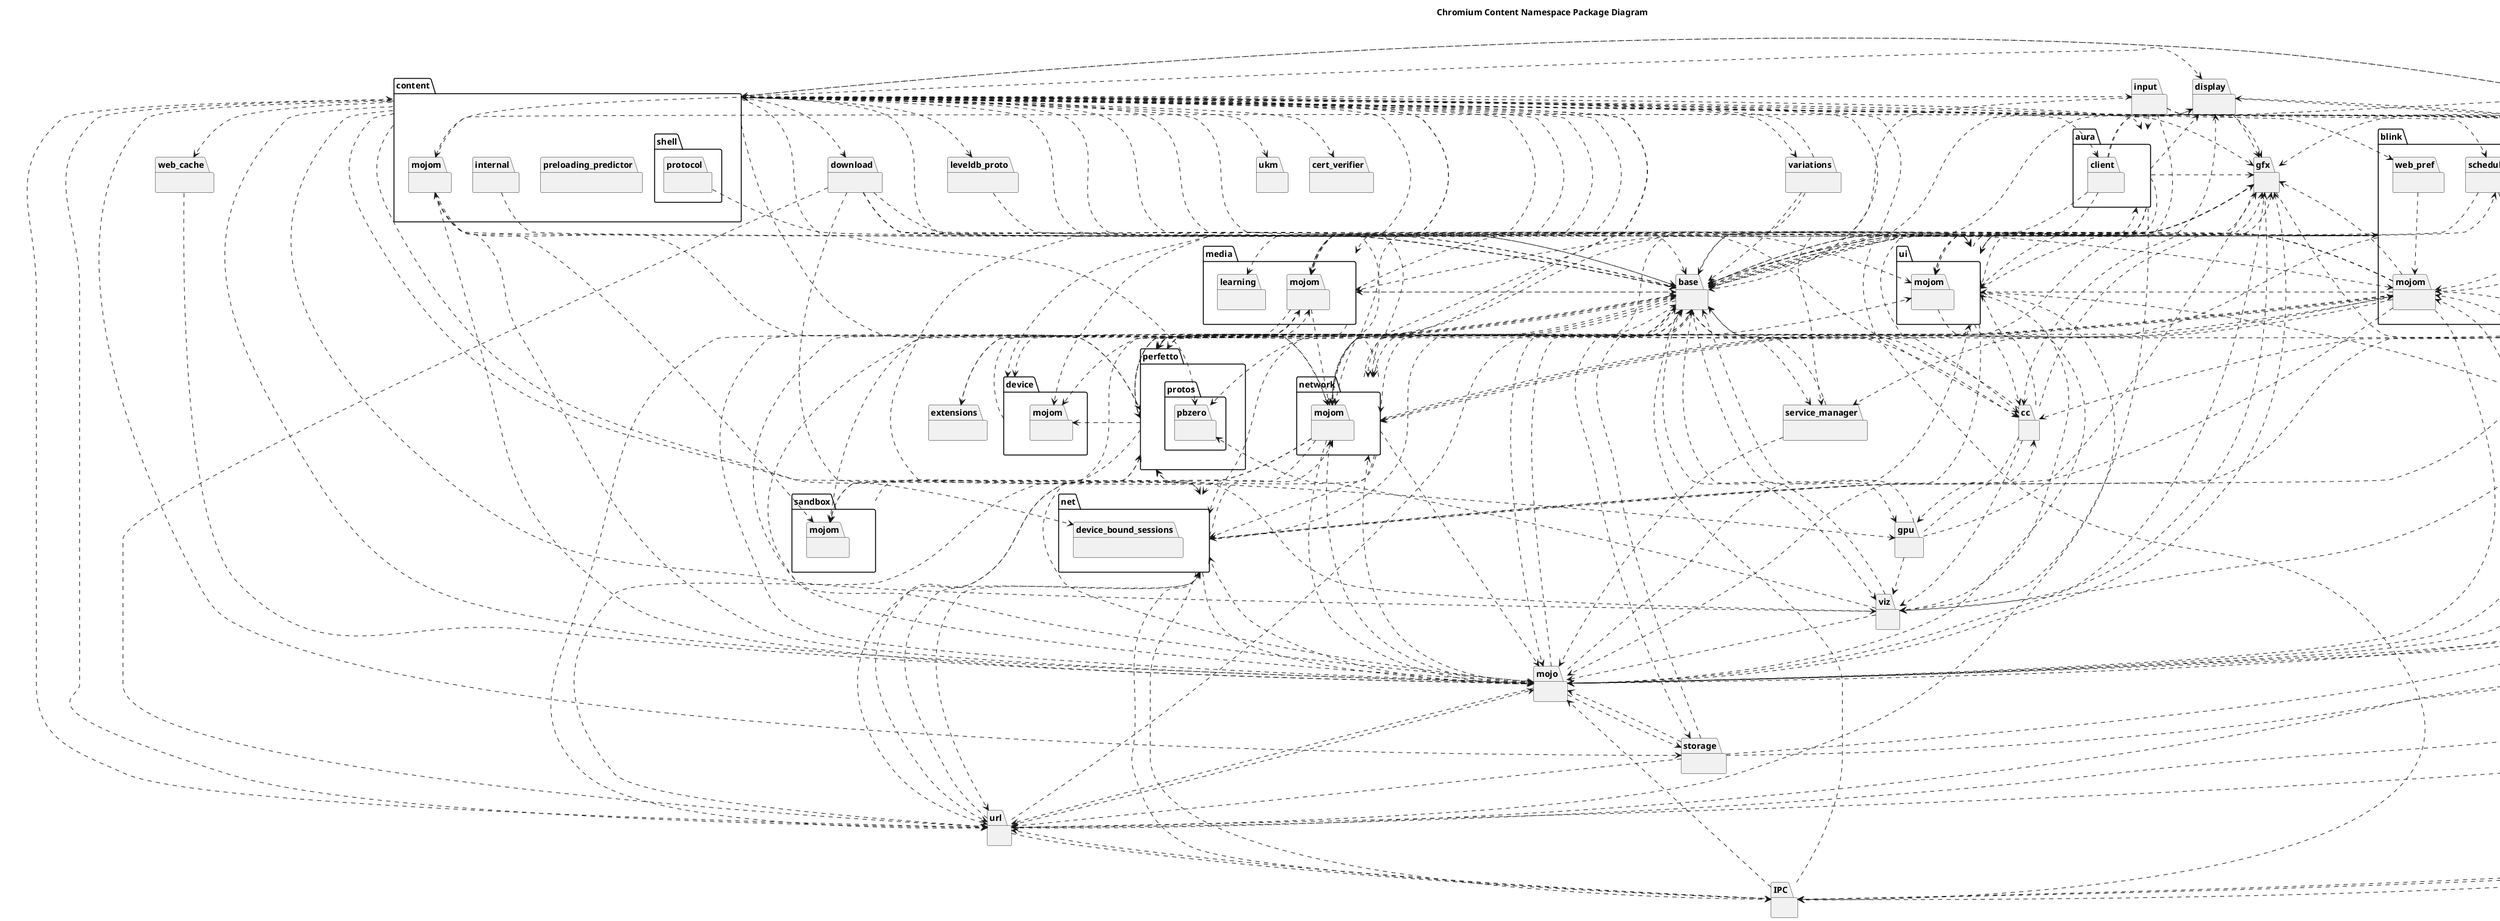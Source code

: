 @startuml
title Chromium Content Namespace Package Diagram
package [aura] as C_0007276010367094549026 [[{aura}]] {
package [client] as C_0013942373152477995712 [[{client}]] {
}
}
package [gfx] as C_0001097207445887873451 [[{gfx}]] {
}
package [content] as C_0007443789900200112731 [[{content}]] {
package [preloading_predictor] as C_0016751578460382375164 [[{preloading_predictor}]] {
}
package [internal] as C_0001880843311299487153 [[{internal}]] {
}
package [shell] as C_0012470759755726629870 [[{shell}]] {
package [protocol] as C_0008165287935103762180 [[{protocol}]] {
}
}
package [mojom] as C_0016439248259605566676 [[{mojom}]] {
}
}
package [perfetto] as C_0006340954454079654309 [[{perfetto}]] {
package [protos] as C_0002333877311747429921 [[{protos}]] {
package [pbzero] as C_0010755149708842984996 [[{pbzero}]] {
}
}
}
package [base] as C_0004833921248397714067 [[{base}]] {
}
package [blink] as C_0004775057053781417343 [[{blink}]] {
package [mojom] as C_0002138104841302707784 [[{mojom}]] {
}
package [web_pref] as C_0017882707309267853258 [[{web_pref}]] {
}
package [scheduler] as C_0002147391769399245753 [[{scheduler}]] {
}
}
package [mojo] as C_0012114522692558505852 [[{mojo}]] {
}
package [net] as C_0012129487413796876999 [[{net}]] {
package [device_bound_sessions] as C_0004727787215684247651 [[{device_bound_sessions}]] {
}
}
package [network] as C_0007638827100208757063 [[{network}]] {
package [mojom] as C_0004313965454093239219 [[{mojom}]] {
}
}
package [service_manager] as C_0002446860621370396924 [[{service_manager}]] {
}
package [ui] as C_0006015631303731670575 [[{ui}]] {
package [mojom] as C_0015595733675298924475 [[{mojom}]] {
}
}
package [url] as C_0000208035211952740358 [[{url}]] {
}
package [cc] as C_0002185702721145304978 [[{cc}]] {
}
package [device] as C_0010733767172209296355 [[{device}]] {
package [mojom] as C_0012343301063988247076 [[{mojom}]] {
}
}
package [input] as C_0008955751799556310764 [[{input}]] {
}
package [media] as C_0014739096179827029739 [[{media}]] {
package [mojom] as C_0008783839617097465426 [[{mojom}]] {
}
package [learning] as C_0017776074141467711887 [[{learning}]] {
}
}
package [switches] as C_0009907825584747869781 [[{switches}]] {
}
package [storage] as C_0015550872211904242098 [[{storage}]] {
}
package [leveldb_proto] as C_0015816730501116846293 [[{leveldb_proto}]] {
}
package [gpu] as C_0000591249019508442042 [[{gpu}]] {
}
package [download] as C_0006741054648089640799 [[{download}]] {
}
package [variations] as C_0013487702044628769424 [[{variations}]] {
}
package [performance_manager] as C_0016317866555794750819 [[{performance_manager}]] {
}
package [sandbox] as C_0005379722988297431805 [[{sandbox}]] {
package [mojom] as C_0007185146641893190286 [[{mojom}]] {
}
}
package [ukm] as C_0007632155703696867073 [[{ukm}]] {
}
package [viz] as C_0013791665102921926100 [[{viz}]] {
}
package [IPC] as C_0005197286273459830193 [[{IPC}]] {
}
package [display] as C_0000388932769688634476 [[{display}]] {
}
package [cert_verifier] as C_0003495983998558157298 [[{cert_verifier}]] {
}
package [features] as C_0007006955311303671280 [[{features}]] {
}
package [web_cache] as C_0008227056623634760897 [[{web_cache}]] {
}
package [extensions] as C_0004188905251479702916 [[{extensions}]] {
}
C_0007276010367094549026 ..> C_0004833921248397714067 [[{}]]
C_0007276010367094549026 ..> C_0001097207445887873451 [[{}]]
C_0007276010367094549026 ..> C_0006015631303731670575 [[{}]]
C_0007276010367094549026 ..> C_0015595733675298924475 [[{}]]
C_0007276010367094549026 ..> C_0002185702721145304978 [[{}]]
C_0007276010367094549026 ..> C_0000388932769688634476 [[{}]]
C_0007276010367094549026 ..> C_0013791665102921926100 [[{}]]
C_0013942373152477995712 ..> C_0006015631303731670575 [[{}]]
C_0013942373152477995712 ..> C_0004833921248397714067 [[{}]]
C_0013942373152477995712 ..> C_0001097207445887873451 [[{}]]
C_0013942373152477995712 ..> C_0000388932769688634476 [[{}]]
C_0001097207445887873451 ..> C_0004833921248397714067 [[{}]]
C_0001097207445887873451 ..> C_0012114522692558505852 [[{}]]
C_0001097207445887873451 ..> C_0005197286273459830193 [[{}]]
C_0001097207445887873451 ..> C_0006340954454079654309 [[{}]]
C_0001097207445887873451 ..> C_0002185702721145304978 [[{}]]
C_0007443789900200112731 ..> C_0007276010367094549026 [[{}]]
C_0007443789900200112731 ..> C_0013942373152477995712 [[{}]]
C_0007443789900200112731 ..> C_0001097207445887873451 [[{}]]
C_0007443789900200112731 ..> C_0004833921248397714067 [[{}]]
C_0007443789900200112731 ..> C_0000208035211952740358 [[{}]]
C_0007443789900200112731 ..> C_0004775057053781417343 [[{}]]
C_0007443789900200112731 ..> C_0002138104841302707784 [[{}]]
C_0007443789900200112731 ..> C_0006340954454079654309 [[{}]]
C_0007443789900200112731 ..> C_0010755149708842984996 [[{}]]
C_0007443789900200112731 ..> C_0006015631303731670575 [[{}]]
C_0007443789900200112731 ..> C_0004313965454093239219 [[{}]]
C_0007443789900200112731 ..> C_0012129487413796876999 [[{}]]
C_0007443789900200112731 ..> C_0002446860621370396924 [[{}]]
C_0007443789900200112731 ..> C_0012114522692558505852 [[{}]]
C_0007443789900200112731 ..> C_0016439248259605566676 [[{}]]
C_0007443789900200112731 ..> C_0007638827100208757063 [[{}]]
C_0007443789900200112731 ..> C_0005197286273459830193 [[{}]]
C_0007443789900200112731 ..> C_0012343301063988247076 [[{}]]
C_0007443789900200112731 ..> C_0017882707309267853258 [[{}]]
C_0007443789900200112731 ..> C_0002185702721145304978 [[{}]]
C_0007443789900200112731 ..> C_0008955751799556310764 [[{}]]
C_0007443789900200112731 ..> C_0015595733675298924475 [[{}]]
C_0007443789900200112731 ..> C_0004727787215684247651 [[{}]]
C_0007443789900200112731 ..> C_0013791665102921926100 [[{}]]
C_0007443789900200112731 ..> C_0008783839617097465426 [[{}]]
C_0007443789900200112731 ..> C_0015550872211904242098 [[{}]]
C_0007443789900200112731 ..> C_0015816730501116846293 [[{}]]
C_0007443789900200112731 ..> C_0000591249019508442042 [[{}]]
C_0007443789900200112731 ..> C_0014739096179827029739 [[{}]]
C_0007443789900200112731 ..> C_0017776074141467711887 [[{}]]
C_0007443789900200112731 ..> C_0006741054648089640799 [[{}]]
C_0007443789900200112731 ..> C_0013487702044628769424 [[{}]]
C_0007443789900200112731 ..> C_0016317866555794750819 [[{}]]
C_0007443789900200112731 ..> C_0010733767172209296355 [[{}]]
C_0007443789900200112731 ..> C_0007632155703696867073 [[{}]]
C_0007443789900200112731 ..> C_0000388932769688634476 [[{}]]
C_0007443789900200112731 ..> C_0003495983998558157298 [[{}]]
C_0007443789900200112731 ..> C_0002147391769399245753 [[{}]]
C_0007443789900200112731 ..> C_0008227056623634760897 [[{}]]
C_0007443789900200112731 ..> C_0004188905251479702916 [[{}]]
C_0001880843311299487153 ..> C_0004833921248397714067 [[{}]]
C_0008165287935103762180 ..> C_0004833921248397714067 [[{}]]
C_0016439248259605566676 ..> C_0012114522692558505852 [[{}]]
C_0016439248259605566676 ..> C_0004833921248397714067 [[{}]]
C_0016439248259605566676 ..> C_0006340954454079654309 [[{}]]
C_0016439248259605566676 ..> C_0007185146641893190286 [[{}]]
C_0016439248259605566676 ..> C_0004775057053781417343 [[{}]]
C_0006340954454079654309 ..> C_0004313965454093239219 [[{}]]
C_0006340954454079654309 ..> C_0007185146641893190286 [[{}]]
C_0006340954454079654309 ..> C_0002138104841302707784 [[{}]]
C_0006340954454079654309 ..> C_0015595733675298924475 [[{}]]
C_0006340954454079654309 ..> C_0012343301063988247076 [[{}]]
C_0006340954454079654309 ..> C_0008783839617097465426 [[{}]]
C_0006340954454079654309 ..> C_0004833921248397714067 [[{}]]
C_0004833921248397714067 ..> C_0006015631303731670575 [[{}]]
C_0004833921248397714067 ..> C_0012129487413796876999 [[{}]]
C_0004833921248397714067 ..> C_0014739096179827029739 [[{}]]
C_0004833921248397714067 ..> C_0004188905251479702916 [[{}]]
C_0004833921248397714067 ..> C_0007443789900200112731 [[{}]]
C_0004833921248397714067 ..> C_0004775057053781417343 [[{}]]
C_0004833921248397714067 ..> C_0013791665102921926100 [[{}]]
C_0004833921248397714067 ..> C_0015550872211904242098 [[{}]]
C_0004833921248397714067 ..> C_0010733767172209296355 [[{}]]
C_0004833921248397714067 ..> C_0002185702721145304978 [[{}]]
C_0004833921248397714067 ..> C_0002147391769399245753 [[{}]]
C_0004833921248397714067 ..> C_0002446860621370396924 [[{}]]
C_0004833921248397714067 ..> C_0012114522692558505852 [[{}]]
C_0004833921248397714067 ..> C_0000591249019508442042 [[{}]]
C_0004833921248397714067 ..> C_0006340954454079654309 [[{}]]
C_0004833921248397714067 ..> C_0007638827100208757063 [[{}]]
C_0004775057053781417343 ..> C_0004833921248397714067 [[{}]]
C_0004775057053781417343 ..> C_0001097207445887873451 [[{}]]
C_0004775057053781417343 ..> C_0006015631303731670575 [[{}]]
C_0004775057053781417343 ..> C_0004313965454093239219 [[{}]]
C_0004775057053781417343 ..> C_0007638827100208757063 [[{}]]
C_0004775057053781417343 ..> C_0000208035211952740358 [[{}]]
C_0004775057053781417343 ..> C_0012129487413796876999 [[{}]]
C_0004775057053781417343 ..> C_0007443789900200112731 [[{}]]
C_0004775057053781417343 ..> C_0014739096179827029739 [[{}]]
C_0004775057053781417343 ..> C_0012114522692558505852 [[{}]]
C_0004775057053781417343 ..> C_0008783839617097465426 [[{}]]
C_0004775057053781417343 ..> C_0015595733675298924475 [[{}]]
C_0004775057053781417343 ..> C_0002185702721145304978 [[{}]]
C_0004775057053781417343 ..> C_0013791665102921926100 [[{}]]
C_0004775057053781417343 ..> C_0000388932769688634476 [[{}]]
C_0002138104841302707784 ..> C_0012114522692558505852 [[{}]]
C_0002138104841302707784 ..> C_0004833921248397714067 [[{}]]
C_0002138104841302707784 ..> C_0006340954454079654309 [[{}]]
C_0002138104841302707784 ..> C_0004313965454093239219 [[{}]]
C_0002138104841302707784 ..> C_0012343301063988247076 [[{}]]
C_0002138104841302707784 ..> C_0001097207445887873451 [[{}]]
C_0002138104841302707784 ..> C_0008783839617097465426 [[{}]]
C_0002138104841302707784 ..> C_0000208035211952740358 [[{}]]
C_0002138104841302707784 ..> C_0012129487413796876999 [[{}]]
C_0002138104841302707784 ..> C_0015595733675298924475 [[{}]]
C_0002138104841302707784 ..> C_0007638827100208757063 [[{}]]
C_0002138104841302707784 ..> C_0006015631303731670575 [[{}]]
C_0017882707309267853258 ..> C_0002138104841302707784 [[{}]]
C_0002147391769399245753 ..> C_0004833921248397714067 [[{}]]
C_0002147391769399245753 ..> C_0005197286273459830193 [[{}]]
C_0012114522692558505852 ..> C_0006340954454079654309 [[{}]]
C_0012114522692558505852 ..> C_0012129487413796876999 [[{}]]
C_0012114522692558505852 ..> C_0004313965454093239219 [[{}]]
C_0012114522692558505852 ..> C_0002138104841302707784 [[{}]]
C_0012114522692558505852 ..> C_0004833921248397714067 [[{}]]
C_0012114522692558505852 ..> C_0001097207445887873451 [[{}]]
C_0012114522692558505852 ..> C_0008783839617097465426 [[{}]]
C_0012114522692558505852 ..> C_0016439248259605566676 [[{}]]
C_0012114522692558505852 ..> C_0000208035211952740358 [[{}]]
C_0012114522692558505852 ..> C_0004775057053781417343 [[{}]]
C_0012114522692558505852 ..> C_0015550872211904242098 [[{}]]
C_0012114522692558505852 ..> C_0007638827100208757063 [[{}]]
C_0012114522692558505852 ..> C_0006015631303731670575 [[{}]]
C_0012129487413796876999 ..> C_0004833921248397714067 [[{}]]
C_0012129487413796876999 ..> C_0000208035211952740358 [[{}]]
C_0012129487413796876999 ..> C_0004775057053781417343 [[{}]]
C_0012129487413796876999 ..> C_0005197286273459830193 [[{}]]
C_0012129487413796876999 ..> C_0012114522692558505852 [[{}]]
C_0012129487413796876999 ..> C_0004313965454093239219 [[{}]]
C_0012129487413796876999 ..> C_0006340954454079654309 [[{}]]
C_0007638827100208757063 ..> C_0012114522692558505852 [[{}]]
C_0007638827100208757063 ..> C_0004833921248397714067 [[{}]]
C_0007638827100208757063 ..> C_0002138104841302707784 [[{}]]
C_0007638827100208757063 ..> C_0000208035211952740358 [[{}]]
C_0007638827100208757063 ..> C_0012129487413796876999 [[{}]]
C_0007638827100208757063 ..> C_0006340954454079654309 [[{}]]
C_0004313965454093239219 ..> C_0012114522692558505852 [[{}]]
C_0004313965454093239219 ..> C_0004833921248397714067 [[{}]]
C_0004313965454093239219 ..> C_0006340954454079654309 [[{}]]
C_0004313965454093239219 ..> C_0012129487413796876999 [[{}]]
C_0004313965454093239219 ..> C_0000208035211952740358 [[{}]]
C_0004313965454093239219 ..> C_0007185146641893190286 [[{}]]
C_0002446860621370396924 ..> C_0004833921248397714067 [[{}]]
C_0002446860621370396924 ..> C_0012114522692558505852 [[{}]]
C_0006015631303731670575 ..> C_0012114522692558505852 [[{}]]
C_0006015631303731670575 ..> C_0004833921248397714067 [[{}]]
C_0006015631303731670575 ..> C_0001097207445887873451 [[{}]]
C_0006015631303731670575 ..> C_0000388932769688634476 [[{}]]
C_0006015631303731670575 ..> C_0010755149708842984996 [[{}]]
C_0006015631303731670575 ..> C_0006340954454079654309 [[{}]]
C_0006015631303731670575 ..> C_0005197286273459830193 [[{}]]
C_0006015631303731670575 ..> C_0013791665102921926100 [[{}]]
C_0006015631303731670575 ..> C_0002185702721145304978 [[{}]]
C_0006015631303731670575 ..> C_0000208035211952740358 [[{}]]
C_0006015631303731670575 ..> C_0007276010367094549026 [[{}]]
C_0015595733675298924475 ..> C_0012114522692558505852 [[{}]]
C_0000208035211952740358 ..> C_0004833921248397714067 [[{}]]
C_0000208035211952740358 ..> C_0006340954454079654309 [[{}]]
C_0000208035211952740358 ..> C_0004775057053781417343 [[{}]]
C_0000208035211952740358 ..> C_0005197286273459830193 [[{}]]
C_0000208035211952740358 ..> C_0012114522692558505852 [[{}]]
C_0000208035211952740358 ..> C_0012129487413796876999 [[{}]]
C_0000208035211952740358 ..> C_0007443789900200112731 [[{}]]
C_0002185702721145304978 ..> C_0004833921248397714067 [[{}]]
C_0002185702721145304978 ..> C_0006015631303731670575 [[{}]]
C_0002185702721145304978 ..> C_0013791665102921926100 [[{}]]
C_0002185702721145304978 ..> C_0001097207445887873451 [[{}]]
C_0002185702721145304978 ..> C_0000591249019508442042 [[{}]]
C_0010733767172209296355 ..> C_0004833921248397714067 [[{}]]
C_0008955751799556310764 ..> C_0006015631303731670575 [[{}]]
C_0008955751799556310764 ..> C_0002138104841302707784 [[{}]]
C_0008955751799556310764 ..> C_0004833921248397714067 [[{}]]
C_0008955751799556310764 ..> C_0004775057053781417343 [[{}]]
C_0008955751799556310764 ..> C_0007276010367094549026 [[{}]]
C_0014739096179827029739 ..> C_0004833921248397714067 [[{}]]
C_0014739096179827029739 ..> C_0001097207445887873451 [[{}]]
C_0014739096179827029739 ..> C_0012114522692558505852 [[{}]]
C_0008783839617097465426 ..> C_0012114522692558505852 [[{}]]
C_0008783839617097465426 ..> C_0004833921248397714067 [[{}]]
C_0008783839617097465426 ..> C_0000208035211952740358 [[{}]]
C_0008783839617097465426 ..> C_0006340954454079654309 [[{}]]
C_0008783839617097465426 ..> C_0001097207445887873451 [[{}]]
C_0008783839617097465426 ..> C_0004313965454093239219 [[{}]]
C_0008783839617097465426 ..> C_0007185146641893190286 [[{}]]
C_0015550872211904242098 ..> C_0004833921248397714067 [[{}]]
C_0015550872211904242098 ..> C_0004775057053781417343 [[{}]]
C_0015550872211904242098 ..> C_0002138104841302707784 [[{}]]
C_0015550872211904242098 ..> C_0000208035211952740358 [[{}]]
C_0015550872211904242098 ..> C_0012114522692558505852 [[{}]]
C_0015816730501116846293 ..> C_0004833921248397714067 [[{}]]
C_0000591249019508442042 ..> C_0004833921248397714067 [[{}]]
C_0000591249019508442042 ..> C_0001097207445887873451 [[{}]]
C_0000591249019508442042 ..> C_0013791665102921926100 [[{}]]
C_0000591249019508442042 ..> C_0002185702721145304978 [[{}]]
C_0006741054648089640799 ..> C_0004833921248397714067 [[{}]]
C_0006741054648089640799 ..> C_0000208035211952740358 [[{}]]
C_0006741054648089640799 ..> C_0012129487413796876999 [[{}]]
C_0006741054648089640799 ..> C_0006015631303731670575 [[{}]]
C_0006741054648089640799 ..> C_0004313965454093239219 [[{}]]
C_0006741054648089640799 ..> C_0007638827100208757063 [[{}]]
C_0013487702044628769424 ..> C_0004833921248397714067 [[{}]]
C_0013487702044628769424 ..> C_0007443789900200112731 [[{}]]
C_0013487702044628769424 ..> C_0007638827100208757063 [[{}]]
C_0016317866555794750819 ..> C_0002446860621370396924 [[{}]]
C_0016317866555794750819 ..> C_0007443789900200112731 [[{}]]
C_0016317866555794750819 ..> C_0012114522692558505852 [[{}]]
C_0016317866555794750819 ..> C_0004833921248397714067 [[{}]]
C_0016317866555794750819 ..> C_0002138104841302707784 [[{}]]
C_0016317866555794750819 ..> C_0004775057053781417343 [[{}]]
C_0005379722988297431805 ..> C_0004833921248397714067 [[{}]]
C_0013791665102921926100 ..> C_0006340954454079654309 [[{}]]
C_0013791665102921926100 ..> C_0010755149708842984996 [[{}]]
C_0013791665102921926100 ..> C_0004833921248397714067 [[{}]]
C_0013791665102921926100 ..> C_0012114522692558505852 [[{}]]
C_0013791665102921926100 ..> C_0001097207445887873451 [[{}]]
C_0005197286273459830193 ..> C_0004833921248397714067 [[{}]]
C_0005197286273459830193 ..> C_0012114522692558505852 [[{}]]
C_0005197286273459830193 ..> C_0012129487413796876999 [[{}]]
C_0005197286273459830193 ..> C_0000208035211952740358 [[{}]]
C_0000388932769688634476 ..> C_0001097207445887873451 [[{}]]
C_0000388932769688634476 ..> C_0012114522692558505852 [[{}]]
C_0000388932769688634476 ..> C_0004833921248397714067 [[{}]]
C_0008227056623634760897 ..> C_0012114522692558505852 [[{}]]

'Generated with clang-uml, version 0.6.1
'LLVM version Ubuntu clang version 19.1.1 (1ubuntu1)
@enduml
